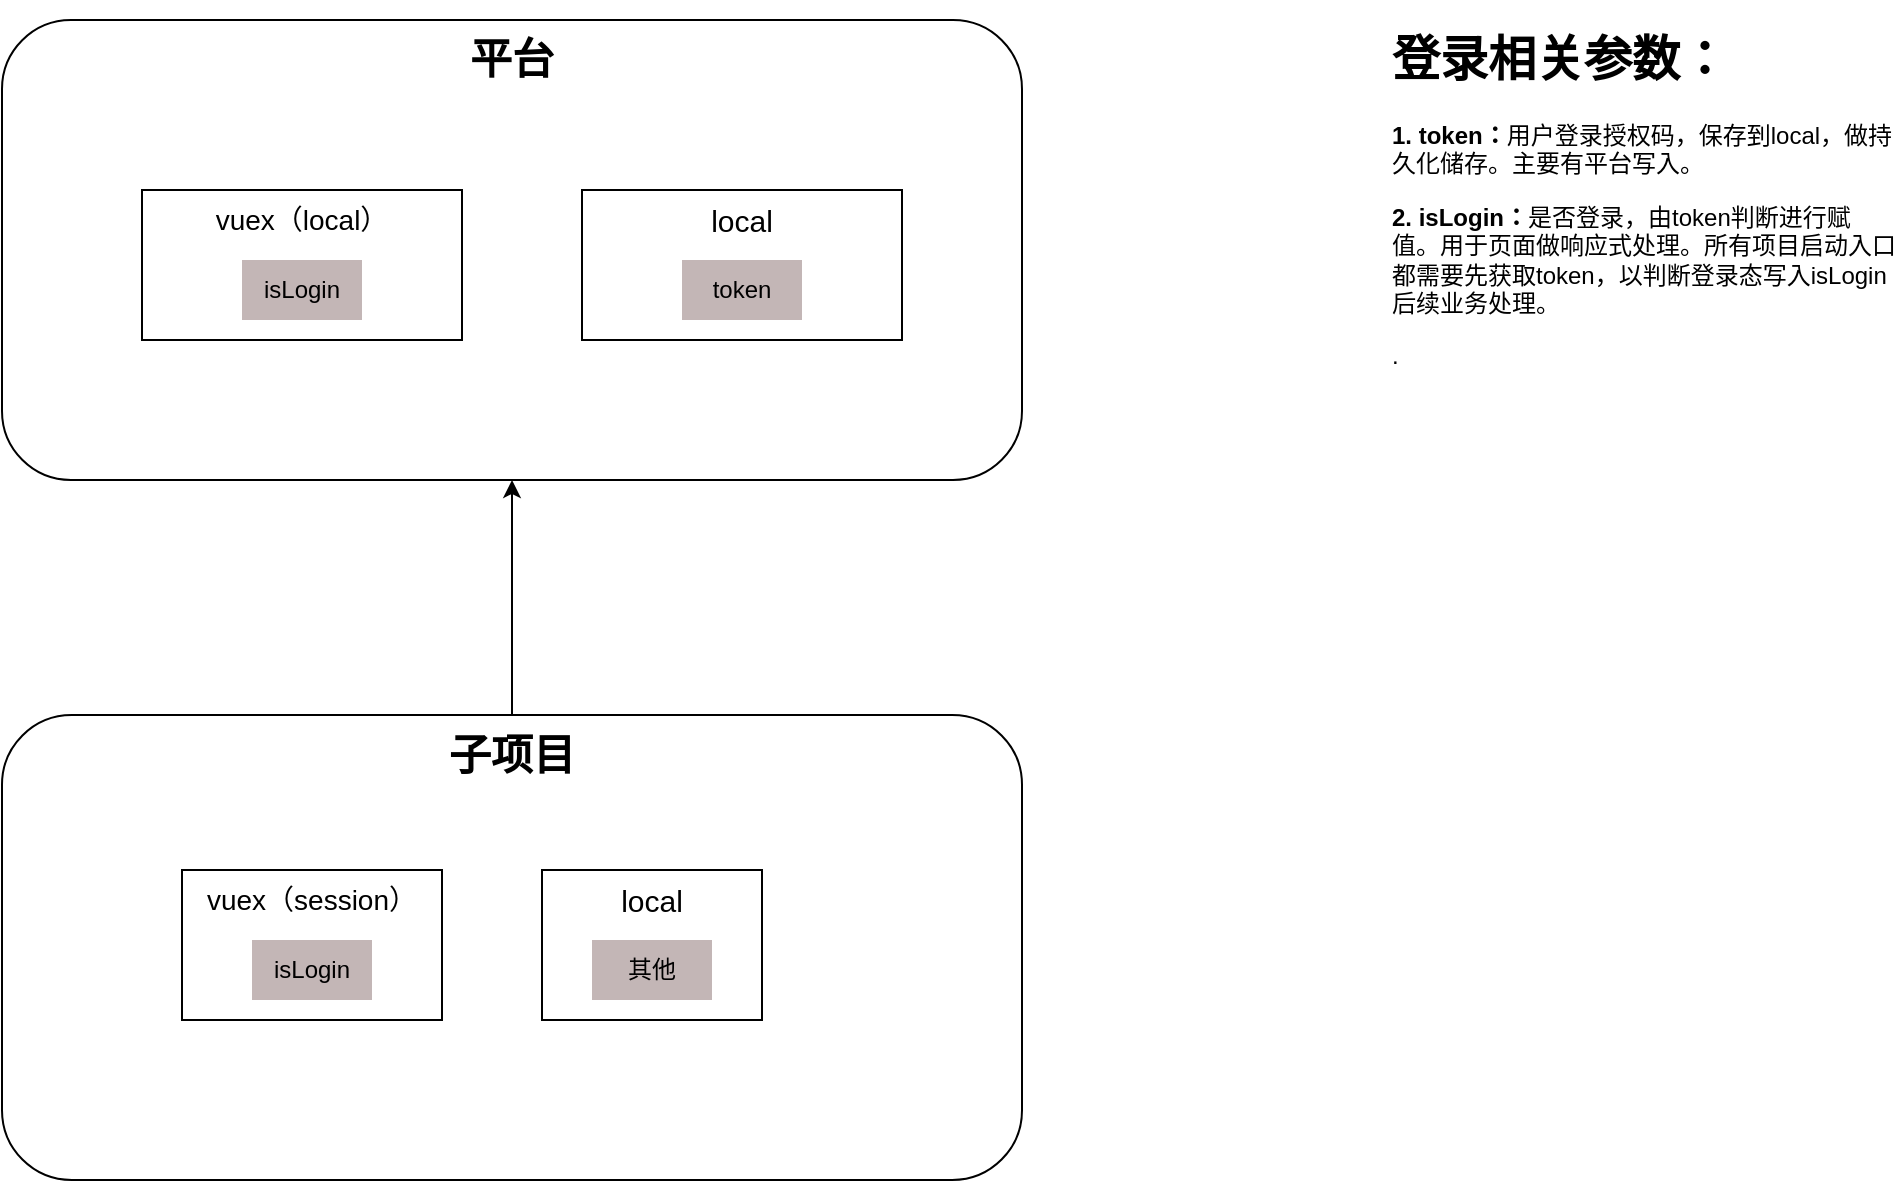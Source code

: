 <mxfile version="21.1.0" type="github">
  <diagram name="第 1 页" id="yQMvL_h6BA8Q6oHXnqyN">
    <mxGraphModel dx="1886" dy="820" grid="1" gridSize="10" guides="1" tooltips="1" connect="1" arrows="1" fold="1" page="1" pageScale="1" pageWidth="1200" pageHeight="1600" math="0" shadow="0">
      <root>
        <mxCell id="0" />
        <mxCell id="1" parent="0" />
        <mxCell id="R7AZTn6As0TXf9V7EhLT-1" value="平台" style="rounded=1;whiteSpace=wrap;html=1;fontSize=21;fontStyle=1;verticalAlign=top;" vertex="1" parent="1">
          <mxGeometry x="160" y="80" width="510" height="230" as="geometry" />
        </mxCell>
        <mxCell id="R7AZTn6As0TXf9V7EhLT-3" value="vuex（local）" style="rounded=0;whiteSpace=wrap;html=1;fontSize=14;verticalAlign=top;" vertex="1" parent="1">
          <mxGeometry x="230" y="165" width="160" height="75" as="geometry" />
        </mxCell>
        <mxCell id="R7AZTn6As0TXf9V7EhLT-4" value="local" style="rounded=0;whiteSpace=wrap;html=1;fontSize=15;verticalAlign=top;" vertex="1" parent="1">
          <mxGeometry x="450" y="165" width="160" height="75" as="geometry" />
        </mxCell>
        <mxCell id="R7AZTn6As0TXf9V7EhLT-6" value="token" style="text;html=1;strokeColor=none;fillColor=#c3b6b6;align=center;verticalAlign=middle;whiteSpace=wrap;rounded=0;fillStyle=auto;" vertex="1" parent="1">
          <mxGeometry x="500" y="200" width="60" height="30" as="geometry" />
        </mxCell>
        <mxCell id="R7AZTn6As0TXf9V7EhLT-7" value="isLogin" style="text;html=1;strokeColor=none;fillColor=#c3b6b6;align=center;verticalAlign=middle;whiteSpace=wrap;rounded=0;fillStyle=auto;" vertex="1" parent="1">
          <mxGeometry x="280" y="200" width="60" height="30" as="geometry" />
        </mxCell>
        <mxCell id="R7AZTn6As0TXf9V7EhLT-14" style="edgeStyle=orthogonalEdgeStyle;rounded=0;orthogonalLoop=1;jettySize=auto;html=1;entryX=0.5;entryY=1;entryDx=0;entryDy=0;" edge="1" parent="1" source="R7AZTn6As0TXf9V7EhLT-8" target="R7AZTn6As0TXf9V7EhLT-1">
          <mxGeometry relative="1" as="geometry" />
        </mxCell>
        <mxCell id="R7AZTn6As0TXf9V7EhLT-8" value="子项目" style="rounded=1;whiteSpace=wrap;html=1;fontSize=21;fontStyle=1;verticalAlign=top;" vertex="1" parent="1">
          <mxGeometry x="160" y="427.5" width="510" height="232.5" as="geometry" />
        </mxCell>
        <mxCell id="R7AZTn6As0TXf9V7EhLT-9" value="vuex（session）" style="rounded=0;whiteSpace=wrap;html=1;fontSize=14;verticalAlign=top;" vertex="1" parent="1">
          <mxGeometry x="250" y="505" width="130" height="75" as="geometry" />
        </mxCell>
        <mxCell id="R7AZTn6As0TXf9V7EhLT-10" value="local" style="rounded=0;whiteSpace=wrap;html=1;fontSize=15;verticalAlign=top;" vertex="1" parent="1">
          <mxGeometry x="430" y="505" width="110" height="75" as="geometry" />
        </mxCell>
        <mxCell id="R7AZTn6As0TXf9V7EhLT-12" value="isLogin" style="text;html=1;strokeColor=none;fillColor=#c3b6b6;align=center;verticalAlign=middle;whiteSpace=wrap;rounded=0;fillStyle=auto;" vertex="1" parent="1">
          <mxGeometry x="285" y="540" width="60" height="30" as="geometry" />
        </mxCell>
        <mxCell id="R7AZTn6As0TXf9V7EhLT-13" value="&lt;h1&gt;登录相关参数：&lt;/h1&gt;&lt;p&gt;&lt;b&gt;1. token：&lt;/b&gt;用户登录授权码，保存到local，做持久化储存。主要有平台写入。&lt;/p&gt;&lt;p&gt;&lt;b&gt;2. isLogin：&lt;/b&gt;是否登录，由token判断进行赋值。用于页面做响应式处理。所有项目启动入口都需要先获取token，以判断登录态写入isLogin后续业务处理。&lt;/p&gt;&lt;p&gt;.&lt;/p&gt;" style="text;html=1;strokeColor=none;fillColor=none;spacing=5;spacingTop=-20;whiteSpace=wrap;overflow=hidden;rounded=0;" vertex="1" parent="1">
          <mxGeometry x="850" y="80" width="260" height="330" as="geometry" />
        </mxCell>
        <mxCell id="R7AZTn6As0TXf9V7EhLT-15" value="其他" style="text;html=1;strokeColor=none;fillColor=#c3b6b6;align=center;verticalAlign=middle;whiteSpace=wrap;rounded=0;fillStyle=auto;" vertex="1" parent="1">
          <mxGeometry x="455" y="540" width="60" height="30" as="geometry" />
        </mxCell>
      </root>
    </mxGraphModel>
  </diagram>
</mxfile>
